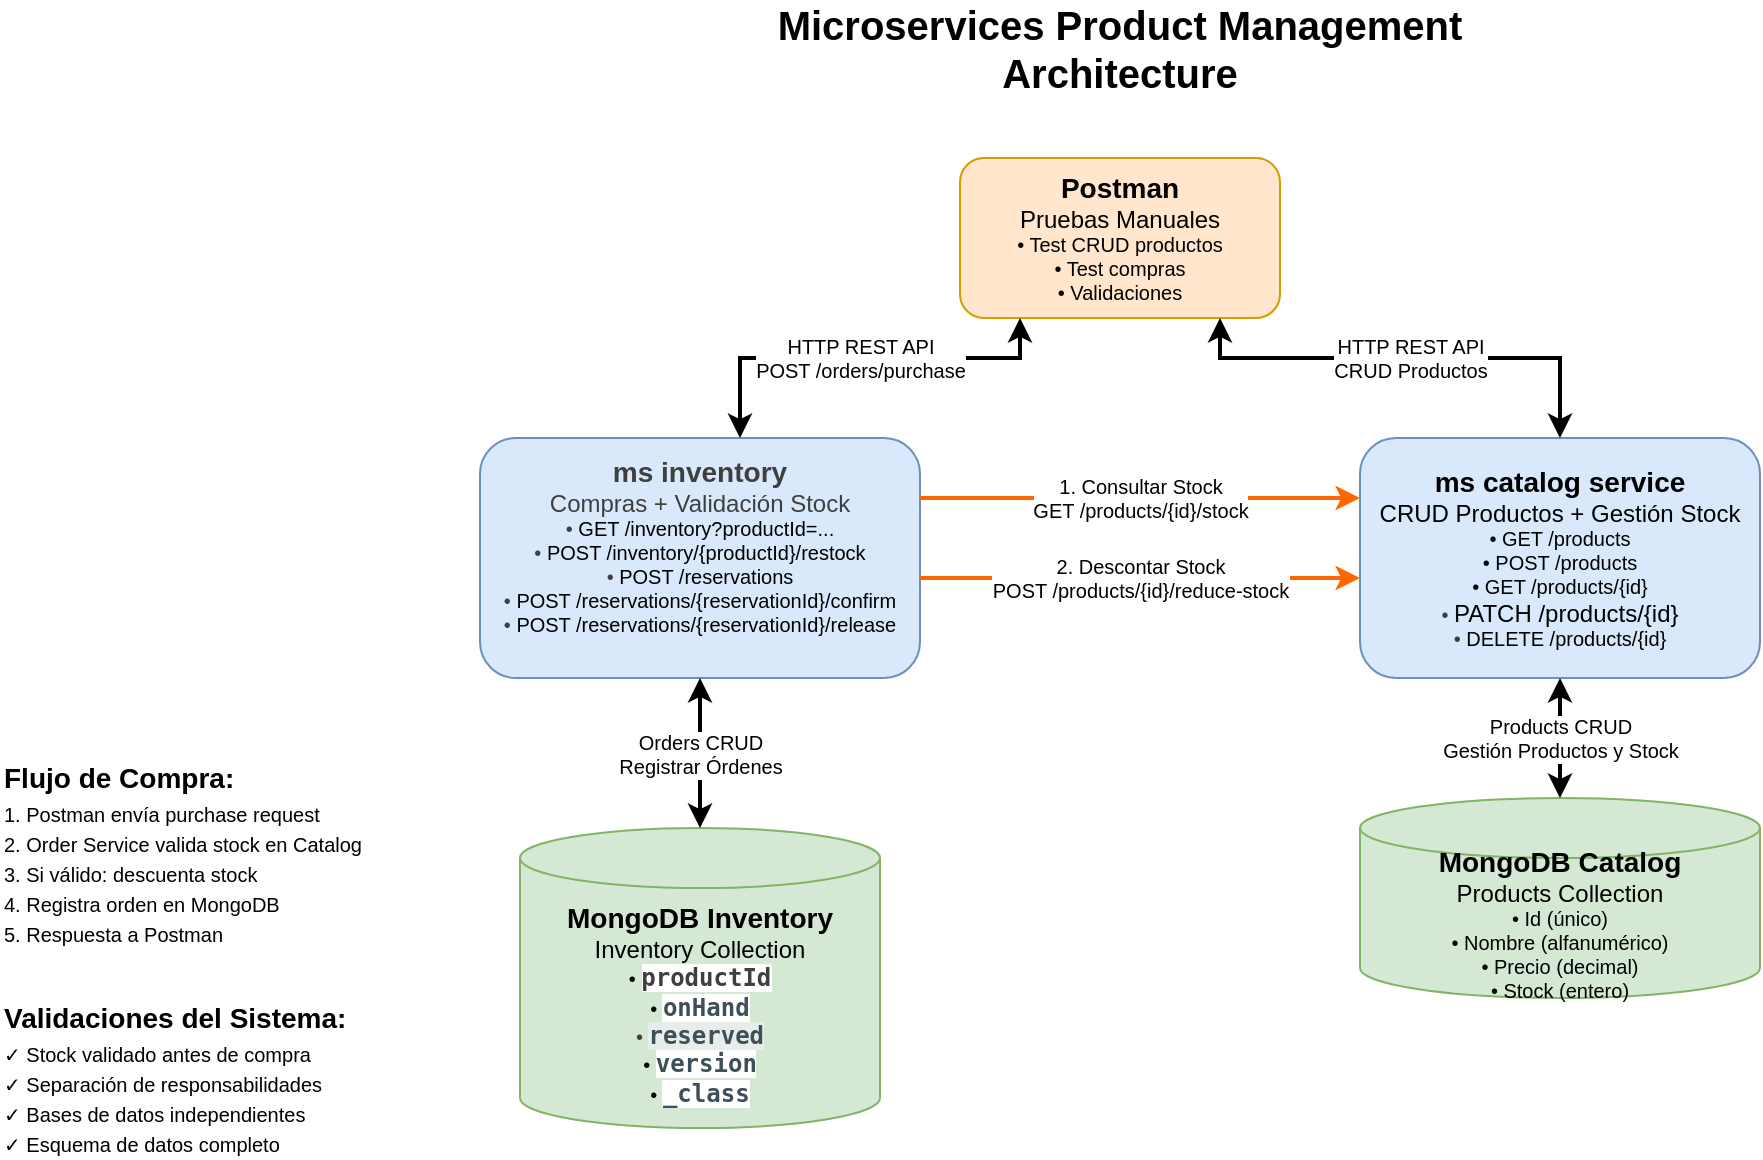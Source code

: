 <mxfile>
    <diagram name="Microservices Architecture" id="microservices-arch">
        <mxGraphModel dx="486" dy="419" grid="1" gridSize="10" guides="1" tooltips="1" connect="1" arrows="1" fold="1" page="1" pageScale="1" pageWidth="1169" pageHeight="827" math="0" shadow="0">
            <root>
                <mxCell id="0"/>
                <mxCell id="1" parent="0"/>
                <mxCell id="title" value="Microservices Product Management Architecture" style="text;html=1;strokeColor=none;fillColor=none;align=center;verticalAlign=middle;whiteSpace=wrap;rounded=0;fontSize=20;fontStyle=1;" parent="1" vertex="1">
                    <mxGeometry x="400" y="30" width="400" height="30" as="geometry"/>
                </mxCell>
                <mxCell id="postman" value="&lt;div style=&quot;font-size: 14px;&quot;&gt;&lt;b&gt;Postman&lt;/b&gt;&lt;/div&gt;&lt;div style=&quot;font-size: 12px;&quot;&gt;Pruebas Manuales&lt;/div&gt;&lt;div style=&quot;font-size: 10px;&quot;&gt;• Test CRUD productos&lt;/div&gt;&lt;div style=&quot;font-size: 10px;&quot;&gt;• Test compras&lt;/div&gt;&lt;div style=&quot;font-size: 10px;&quot;&gt;• Validaciones&lt;/div&gt;" style="rounded=1;whiteSpace=wrap;html=1;fillColor=#ffe6cc;strokeColor=#d79b00;fontFamily=Helvetica;" parent="1" vertex="1">
                    <mxGeometry x="520" y="100" width="160" height="80" as="geometry"/>
                </mxCell>
                <mxCell id="order-service" value="&lt;div style=&quot;&quot;&gt;&lt;span style=&quot;color: rgb(63, 63, 63); background-color: transparent; font-size: 14px;&quot;&gt;&lt;b&gt;ms inventory&lt;/b&gt;&lt;/span&gt;&lt;/div&gt;&lt;div style=&quot;&quot;&gt;&lt;span style=&quot;font-size: 12px; color: rgb(63, 63, 63); background-color: transparent;&quot;&gt;Compras + Validación Stock&lt;/span&gt;&lt;/div&gt;&lt;div style=&quot;font-size: 10px;&quot;&gt;&lt;span style=&quot;color: rgb(63, 63, 63); background-color: transparent;&quot;&gt;•&lt;/span&gt;&lt;span style=&quot;color: rgb(63, 63, 63); background-color: transparent;&quot;&gt;&amp;nbsp;&lt;/span&gt;GET /inventory?productId=...&lt;/div&gt;&lt;div style=&quot;font-size: 10px;&quot;&gt;&lt;span style=&quot;color: rgb(63, 63, 63); background-color: transparent;&quot;&gt;•&lt;/span&gt;&lt;span style=&quot;color: rgb(63, 63, 63); background-color: transparent;&quot;&gt;&amp;nbsp;&lt;/span&gt;POST /inventory/{productId}/restock&lt;/div&gt;&lt;div style=&quot;font-size: 10px;&quot;&gt;&lt;span style=&quot;color: rgb(63, 63, 63); background-color: transparent;&quot;&gt;•&lt;/span&gt;&lt;span style=&quot;color: rgb(63, 63, 63); background-color: transparent;&quot;&gt;&amp;nbsp;&lt;/span&gt;POST /reservations&lt;/div&gt;&lt;div style=&quot;font-size: 10px;&quot;&gt;&lt;span style=&quot;color: rgb(63, 63, 63); background-color: transparent;&quot;&gt;•&lt;/span&gt;&lt;span style=&quot;color: rgb(63, 63, 63); background-color: transparent;&quot;&gt;&amp;nbsp;&lt;/span&gt;POST /reservations/{reservationId}/confirm&lt;/div&gt;&lt;div style=&quot;font-size: 10px;&quot;&gt;&lt;span style=&quot;color: rgb(63, 63, 63); background-color: transparent;&quot;&gt;•&lt;/span&gt;&lt;span style=&quot;color: rgb(63, 63, 63); background-color: transparent;&quot;&gt;&amp;nbsp;&lt;/span&gt;POST /reservations/{reservationId}/release&lt;/div&gt;&lt;div style=&quot;font-size: 10px;&quot;&gt;&lt;br&gt;&lt;/div&gt;" style="rounded=1;whiteSpace=wrap;html=1;fillColor=#dae8fc;strokeColor=#6c8ebf;fontFamily=Helvetica;" parent="1" vertex="1">
                    <mxGeometry x="280" y="240" width="220" height="120" as="geometry"/>
                </mxCell>
                <mxCell id="catalog-service" value="&lt;div style=&quot;font-size: 14px;&quot;&gt;&lt;b&gt;ms catalog service&lt;/b&gt;&lt;/div&gt;&lt;div style=&quot;font-size: 12px;&quot;&gt;CRUD Productos + Gestión Stock&lt;/div&gt;&lt;div style=&quot;font-size: 10px;&quot;&gt;• GET /products&lt;/div&gt;&lt;div style=&quot;font-size: 10px;&quot;&gt;• POST /products&lt;/div&gt;&lt;div style=&quot;font-size: 10px;&quot;&gt;•&amp;nbsp;GET /products/{id}&lt;/div&gt;&lt;div style=&quot;font-size: 10px;&quot;&gt;&lt;span style=&quot;color: rgb(63, 63, 63); background-color: transparent;&quot;&gt;•&amp;nbsp;&lt;/span&gt;&lt;span style=&quot;background-color: transparent; font-size: 12px;&quot;&gt;PATCH /products/{id}&lt;/span&gt;&lt;/div&gt;&lt;div style=&quot;font-size: 10px;&quot;&gt;&lt;span style=&quot;color: rgb(63, 63, 63); background-color: transparent;&quot;&gt;•&amp;nbsp;&lt;/span&gt;DELETE /products/{id}&lt;/div&gt;" style="rounded=1;whiteSpace=wrap;html=1;fillColor=#dae8fc;strokeColor=#6c8ebf;fontFamily=Helvetica;" parent="1" vertex="1">
                    <mxGeometry x="720" y="240" width="200" height="120" as="geometry"/>
                </mxCell>
                <mxCell id="mongo-orders" value="&lt;div style=&quot;font-size: 14px;&quot;&gt;&lt;b&gt;MongoDB Inventory&lt;/b&gt;&lt;/div&gt;&lt;div style=&quot;font-size: 12px;&quot;&gt;Inventory Collection&lt;/div&gt;&lt;div style=&quot;font-size: 10px;&quot;&gt;•&amp;nbsp;&lt;span style=&quot;color: rgb(63, 63, 63); background-color: rgb(255, 255, 255); font-family: &amp;quot;Source Code Pro&amp;quot;, Menlo, monospace; font-weight: bold; text-align: start; font-size: 12px;&quot;&gt;productId&lt;/span&gt;&lt;/div&gt;&lt;div style=&quot;box-sizing: border-box; -webkit-font-smoothing: antialiased; user-select: text; outline-color: rgb(4, 152, 236); flex: 1 1 0%; min-width: 0px; max-width: 100%; color: rgb(61, 79, 88); font-family: &amp;quot;Source Code Pro&amp;quot;, Menlo, monospace; text-align: start; background-color: rgb(255, 255, 255);&quot; data-testid=&quot;hadron-document-element-value&quot; class=&quot;leafygreen-ui-gzqbgx&quot;&gt;&lt;div style=&quot;box-sizing: border-box; -webkit-font-smoothing: antialiased; user-select: text; outline-color: rgb(4, 152, 236);&quot; data-testid=&quot;hadron-document-clickable-value&quot;&gt;&lt;/div&gt;&lt;/div&gt;&lt;div style=&quot;font-size: 10px;&quot;&gt;•&amp;nbsp;&lt;span style=&quot;background-color: rgb(255, 255, 255); color: rgb(61, 79, 88); font-family: &amp;quot;Source Code Pro&amp;quot;, Menlo, monospace; font-weight: 700; text-align: start; font-size: 12px;&quot;&gt;onHand&lt;/span&gt;&lt;/div&gt;&lt;div style=&quot;font-size: 10px;&quot;&gt;&lt;span style=&quot;color: rgb(63, 63, 63); background-color: transparent;&quot;&gt;•&amp;nbsp;&lt;/span&gt;&lt;span style=&quot;background-color: rgb(232, 237, 235); color: rgb(61, 79, 88); font-family: &amp;quot;Source Code Pro&amp;quot;, Menlo, monospace; font-weight: 700; text-align: start; font-size: 12px;&quot;&gt;reserved&lt;/span&gt;&lt;/div&gt;&lt;div style=&quot;font-size: 10px;&quot;&gt;•&amp;nbsp;&lt;span style=&quot;background-color: rgb(255, 255, 255); color: rgb(61, 79, 88); font-family: &amp;quot;Source Code Pro&amp;quot;, Menlo, monospace; font-weight: 700; text-align: start; font-size: 12px;&quot;&gt;version&lt;/span&gt;&lt;/div&gt;&lt;div style=&quot;font-size: 10px;&quot;&gt;•&amp;nbsp;&lt;span style=&quot;background-color: rgb(255, 255, 255); color: rgb(61, 79, 88); font-family: &amp;quot;Source Code Pro&amp;quot;, Menlo, monospace; font-weight: 700; text-align: start; font-size: 12px;&quot;&gt;_class&lt;/span&gt;&lt;/div&gt;" style="shape=cylinder3;whiteSpace=wrap;html=1;boundedLbl=1;backgroundOutline=1;size=15;fillColor=#d5e8d4;strokeColor=#82b366;fontFamily=Helvetica;" parent="1" vertex="1">
                    <mxGeometry x="300" y="435" width="180" height="150" as="geometry"/>
                </mxCell>
                <mxCell id="mongo-catalog" value="&lt;div style=&quot;font-size: 14px;&quot;&gt;&lt;b&gt;MongoDB Catalog&lt;/b&gt;&lt;/div&gt;&lt;div style=&quot;font-size: 12px;&quot;&gt;Products Collection&lt;/div&gt;&lt;div style=&quot;font-size: 10px;&quot;&gt;• Id (único)&lt;/div&gt;&lt;div style=&quot;font-size: 10px;&quot;&gt;• Nombre (alfanumérico)&lt;/div&gt;&lt;div style=&quot;font-size: 10px;&quot;&gt;• Precio (decimal)&lt;/div&gt;&lt;div style=&quot;font-size: 10px;&quot;&gt;• Stock (entero)&lt;/div&gt;" style="shape=cylinder3;whiteSpace=wrap;html=1;boundedLbl=1;backgroundOutline=1;size=15;fillColor=#d5e8d4;strokeColor=#82b366;fontFamily=Helvetica;" parent="1" vertex="1">
                    <mxGeometry x="720" y="420" width="200" height="100" as="geometry"/>
                </mxCell>
                <mxCell id="conn1" value="HTTP REST API&lt;br&gt;POST /orders/purchase" style="edgeStyle=orthogonalEdgeStyle;rounded=0;orthogonalLoop=1;jettySize=auto;html=1;startArrow=classic;startFill=1;endArrow=classic;endFill=1;strokeWidth=2;fontFamily=Helvetica;fontSize=10;" parent="1" source="postman" target="order-service" edge="1">
                    <mxGeometry relative="1" as="geometry">
                        <Array as="points">
                            <mxPoint x="550" y="200"/>
                            <mxPoint x="410" y="200"/>
                        </Array>
                    </mxGeometry>
                </mxCell>
                <mxCell id="conn2" value="HTTP REST API&lt;br&gt;CRUD Productos" style="edgeStyle=orthogonalEdgeStyle;rounded=0;orthogonalLoop=1;jettySize=auto;html=1;startArrow=classic;startFill=1;endArrow=classic;endFill=1;strokeWidth=2;fontFamily=Helvetica;fontSize=10;" parent="1" source="postman" target="catalog-service" edge="1">
                    <mxGeometry relative="1" as="geometry">
                        <Array as="points">
                            <mxPoint x="650" y="200"/>
                            <mxPoint x="820" y="200"/>
                        </Array>
                    </mxGeometry>
                </mxCell>
                <mxCell id="conn3" value="1. Consultar Stock&lt;br&gt;GET /products/{id}/stock" style="edgeStyle=orthogonalEdgeStyle;rounded=0;orthogonalLoop=1;jettySize=auto;html=1;endArrow=classic;endFill=1;strokeWidth=2;fontFamily=Helvetica;fontSize=10;strokeColor=#ff6600;" parent="1" source="order-service" target="catalog-service" edge="1">
                    <mxGeometry relative="1" as="geometry">
                        <Array as="points">
                            <mxPoint x="560" y="270"/>
                            <mxPoint x="660" y="270"/>
                        </Array>
                    </mxGeometry>
                </mxCell>
                <mxCell id="conn4" value="2. Descontar Stock&lt;br&gt;POST /products/{id}/reduce-stock" style="edgeStyle=orthogonalEdgeStyle;rounded=0;orthogonalLoop=1;jettySize=auto;html=1;endArrow=classic;endFill=1;strokeWidth=2;fontFamily=Helvetica;fontSize=10;strokeColor=#ff6600;" parent="1" source="order-service" target="catalog-service" edge="1">
                    <mxGeometry relative="1" as="geometry">
                        <Array as="points">
                            <mxPoint x="560" y="310"/>
                            <mxPoint x="660" y="310"/>
                        </Array>
                    </mxGeometry>
                </mxCell>
                <mxCell id="conn5" value="Orders CRUD&lt;br&gt;Registrar Órdenes" style="edgeStyle=orthogonalEdgeStyle;rounded=0;orthogonalLoop=1;jettySize=auto;html=1;startArrow=classic;startFill=1;endArrow=classic;endFill=1;strokeWidth=2;fontFamily=Helvetica;fontSize=10;" parent="1" source="order-service" target="mongo-orders" edge="1">
                    <mxGeometry relative="1" as="geometry"/>
                </mxCell>
                <mxCell id="conn6" value="Products CRUD&lt;br&gt;Gestión Productos y Stock" style="edgeStyle=orthogonalEdgeStyle;rounded=0;orthogonalLoop=1;jettySize=auto;html=1;startArrow=classic;startFill=1;endArrow=classic;endFill=1;strokeWidth=2;fontFamily=Helvetica;fontSize=10;" parent="1" source="catalog-service" target="mongo-catalog" edge="1">
                    <mxGeometry relative="1" as="geometry"/>
                </mxCell>
                <mxCell id="legend-title" value="Flujo de Compra:" style="text;html=1;strokeColor=none;fillColor=none;align=left;verticalAlign=middle;whiteSpace=wrap;rounded=0;fontSize=14;fontStyle=1;" parent="1" vertex="1">
                    <mxGeometry x="40" y="400" width="120" height="20" as="geometry"/>
                </mxCell>
                <mxCell id="legend1" value="1. Postman envía purchase request" style="text;html=1;strokeColor=none;fillColor=none;align=left;verticalAlign=middle;whiteSpace=wrap;rounded=0;fontSize=10;" parent="1" vertex="1">
                    <mxGeometry x="40" y="420" width="200" height="15" as="geometry"/>
                </mxCell>
                <mxCell id="legend2" value="2. Order Service valida stock en Catalog" style="text;html=1;strokeColor=none;fillColor=none;align=left;verticalAlign=middle;whiteSpace=wrap;rounded=0;fontSize=10;" parent="1" vertex="1">
                    <mxGeometry x="40" y="435" width="200" height="15" as="geometry"/>
                </mxCell>
                <mxCell id="legend3" value="3. Si válido: descuenta stock" style="text;html=1;strokeColor=none;fillColor=none;align=left;verticalAlign=middle;whiteSpace=wrap;rounded=0;fontSize=10;" parent="1" vertex="1">
                    <mxGeometry x="40" y="450" width="200" height="15" as="geometry"/>
                </mxCell>
                <mxCell id="legend4" value="4. Registra orden en MongoDB" style="text;html=1;strokeColor=none;fillColor=none;align=left;verticalAlign=middle;whiteSpace=wrap;rounded=0;fontSize=10;" parent="1" vertex="1">
                    <mxGeometry x="40" y="465" width="200" height="15" as="geometry"/>
                </mxCell>
                <mxCell id="legend5" value="5. Respuesta a Postman" style="text;html=1;strokeColor=none;fillColor=none;align=left;verticalAlign=middle;whiteSpace=wrap;rounded=0;fontSize=10;" parent="1" vertex="1">
                    <mxGeometry x="40" y="480" width="200" height="15" as="geometry"/>
                </mxCell>
                <mxCell id="validation-title" value="Validaciones del Sistema:" style="text;html=1;strokeColor=none;fillColor=none;align=left;verticalAlign=middle;whiteSpace=wrap;rounded=0;fontSize=14;fontStyle=1;" parent="1" vertex="1">
                    <mxGeometry x="40" y="520" width="180" height="20" as="geometry"/>
                </mxCell>
                <mxCell id="validation1" value="✓ Stock validado antes de compra" style="text;html=1;strokeColor=none;fillColor=none;align=left;verticalAlign=middle;whiteSpace=wrap;rounded=0;fontSize=10;" parent="1" vertex="1">
                    <mxGeometry x="40" y="540" width="200" height="15" as="geometry"/>
                </mxCell>
                <mxCell id="validation2" value="✓ Separación de responsabilidades" style="text;html=1;strokeColor=none;fillColor=none;align=left;verticalAlign=middle;whiteSpace=wrap;rounded=0;fontSize=10;" parent="1" vertex="1">
                    <mxGeometry x="40" y="555" width="200" height="15" as="geometry"/>
                </mxCell>
                <mxCell id="validation3" value="✓ Bases de datos independientes" style="text;html=1;strokeColor=none;fillColor=none;align=left;verticalAlign=middle;whiteSpace=wrap;rounded=0;fontSize=10;" parent="1" vertex="1">
                    <mxGeometry x="40" y="570" width="200" height="15" as="geometry"/>
                </mxCell>
                <mxCell id="validation4" value="✓ Esquema de datos completo" style="text;html=1;strokeColor=none;fillColor=none;align=left;verticalAlign=middle;whiteSpace=wrap;rounded=0;fontSize=10;" parent="1" vertex="1">
                    <mxGeometry x="40" y="585" width="200" height="15" as="geometry"/>
                </mxCell>
            </root>
        </mxGraphModel>
    </diagram>
</mxfile>